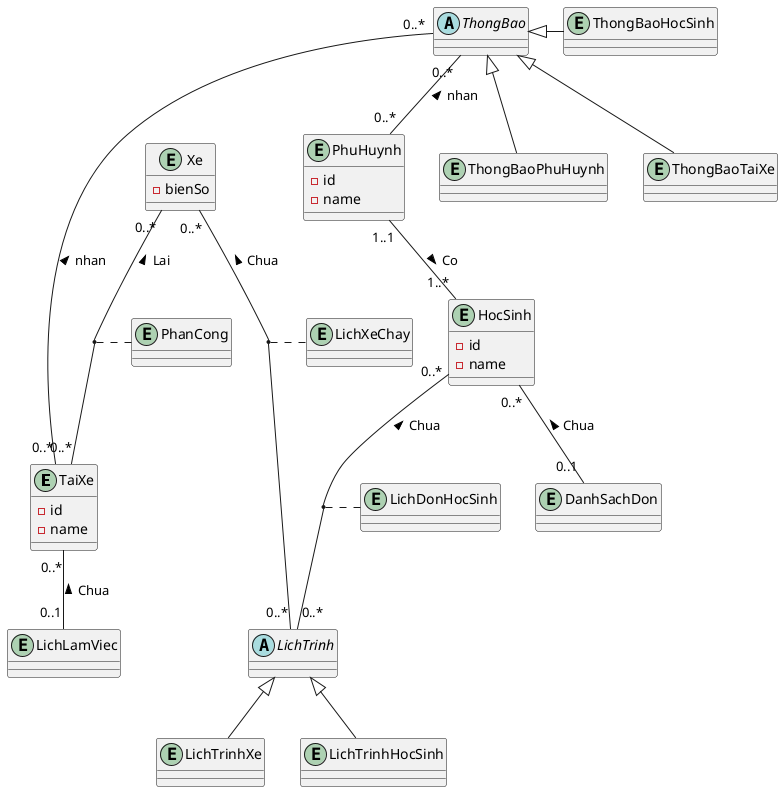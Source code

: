 @startuml
' Entity
entity TaiXe {
    - id
    - name
}

entity PhuHuynh {
    - id
    - name
}

entity HocSinh {
    - id
    - name
}

entity LichLamViec {

}

entity DanhSachDon {

}

abstract LichTrinh {

}

entity LichTrinhXe {

}

entity LichTrinhHocSinh {

}

entity Xe {
    - bienSo
}

entity PhanCong {

}

abstract ThongBao {

}

entity ThongBaoPhuHuynh {

}

entity ThongBaoTaiXe {

}

entity ThongBaoHocSinh {

}

entity LichXeChay {

}

entity LichDonHocSinh {

}

entity TaiXe

' Association

TaiXe"0..*" -- "0..1"LichLamViec : Chua <

LichTrinh <|-- LichTrinhXe
LichTrinh <|-- LichTrinhHocSinh

HocSinh"0..*" -- "0..*"LichTrinh : Chua <
HocSinh"0..*" -- "0..1"DanhSachDon : Chua <

Xe"0..*" -- "0..*"LichTrinh : Chua <
Xe"0..*" -- "0..*"TaiXe : Lai <
(Xe, TaiXe) . PhanCong

PhuHuynh"1..1" -- "1..*"HocSinh : Co >

ThongBao <|-- ThongBaoTaiXe
ThongBao <|-- ThongBaoPhuHuynh
ThongBao <|- ThongBaoHocSinh
ThongBao"0..*" -- "0..*"PhuHuynh : nhan <
ThongBao"0..*" ---- "0..*"TaiXe : nhan <

(Xe, LichTrinh) . LichXeChay
(HocSinh, LichTrinh) . LichDonHocSinh

@enduml
